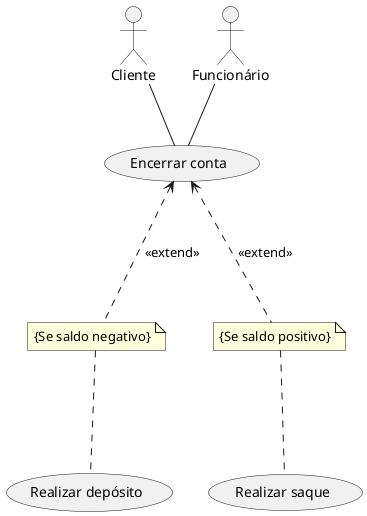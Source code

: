 @startuml

skinparam packageStyle rectangle

:Cliente: as c
:Funcionário: as f
(Encerrar conta) as ucs_ec
(Realizar saque) as ucs_rs
(Realizar depósito) as ucs_rd

note "{Se saldo positivo}" as N1
note "{Se saldo negativo}" as N2


c -- ucs_ec
f -- ucs_ec

ucs_rs -up.. N1 
N1 -up..> ucs_ec : <<extend>>

ucs_rd -up.. N2
N2 -up..> ucs_ec : <<extend>>


@enduml
